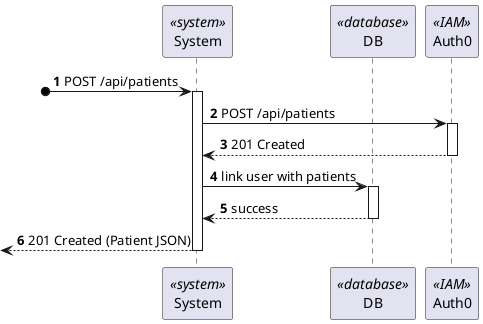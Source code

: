 @startuml process-view
autonumber

participant SYS as "System" <<system>>
participant DB as "DB" <<database>>
participant Auth0 as "Auth0" <<IAM>>


?o-> SYS : POST /api/patients
activate SYS
SYS -> Auth0 : POST /api/patients
activate Auth0
Auth0 --> SYS : 201 Created 
deactivate Auth0
SYS->DB : link user with patients
activate DB
DB-->SYS:success
deactivate DB 
<-- SYS : 201 Created (Patient JSON)
deactivate SYS

@enduml